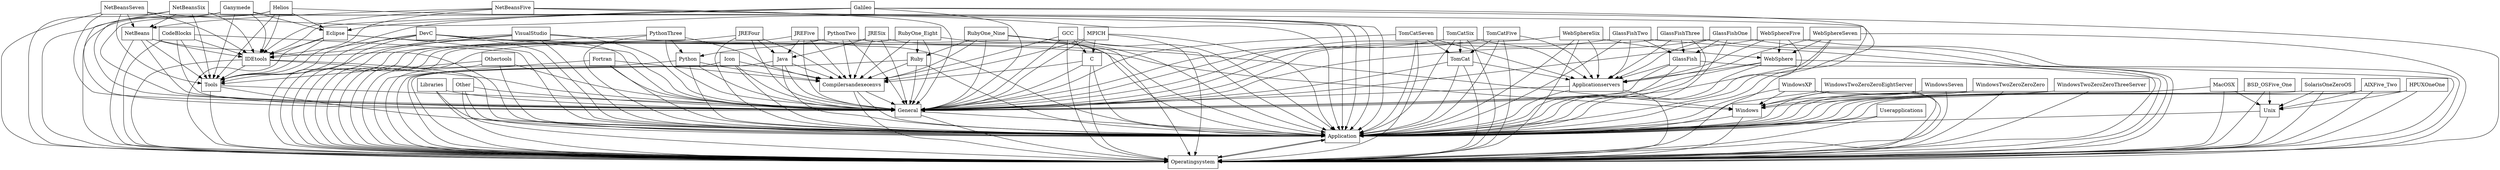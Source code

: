 digraph{
graph [rankdir=TB];
node [shape=box];
edge [arrowhead=normal];
0[label="Eclipse",]
1[label="DevC",]
2[label="BSD_OSFive_One",]
3[label="WindowsSeven",]
4[label="IDEtools",]
5[label="PythonTwo",]
6[label="Java",]
7[label="VisualStudio",]
8[label="MacOSX",]
9[label="General",]
10[label="Libraries",]
11[label="WindowsTwoZeroZeroZero",]
12[label="WebSphereFive",]
13[label="JREFour",]
14[label="WebSphere",]
15[label="GlassFishTwo",]
16[label="Ruby",]
17[label="Other",]
18[label="RubyOne_Eight",]
19[label="Helios",]
20[label="GlassFish",]
21[label="PythonThree",]
22[label="Tools",]
23[label="RubyOne_Nine",]
24[label="Ganymede",]
25[label="Application",]
26[label="NetBeansSix",]
27[label="WindowsTwoZeroZeroThreeServer",]
28[label="Operatingsystem",]
29[label="Unix",]
30[label="TomCatSeven",]
31[label="JREFive",]
32[label="C",]
33[label="WindowsXP",]
34[label="NetBeans",]
35[label="TomCatSix",]
36[label="Fortran",]
37[label="NetBeansSeven",]
38[label="Python",]
39[label="GlassFishOne",]
40[label="MPICH",]
41[label="SolarisOneZeroOS",]
42[label="Userapplications",]
43[label="AIXFive_Two",]
44[label="HPUXOneOne",]
45[label="Galileo",]
46[label="WebSphereSeven",]
47[label="Compilersandexecenvs",]
48[label="WindowsTwoZeroZeroEightServer",]
49[label="Windows",]
50[label="TomCat",]
51[label="TomCatFive",]
52[label="WebSphereSix",]
53[label="NetBeansFive",]
54[label="JRESix",]
55[label="Applicationservers",]
56[label="CodeBlocks",]
57[label="GCC",]
58[label="GlassFishThree",]
59[label="Othertools",]
60[label="Icon",]
0->4[label="",]
0->9[label="",]
0->22[label="",]
0->25[label="",]
0->28[label="",]
1->4[label="",]
1->9[label="",]
1->22[label="",]
1->25[label="",]
1->28[label="",]
1->49[label="",]
2->25[label="",]
2->28[label="",]
2->29[label="",]
3->25[label="",]
3->28[label="",]
3->49[label="",]
4->9[label="",]
4->22[label="",]
4->25[label="",]
4->28[label="",]
5->9[label="",]
5->25[label="",]
5->28[label="",]
5->38[label="",]
5->47[label="",]
6->9[label="",]
6->25[label="",]
6->28[label="",]
6->47[label="",]
7->4[label="",]
7->9[label="",]
7->22[label="",]
7->25[label="",]
7->28[label="",]
7->49[label="",]
8->25[label="",]
8->28[label="",]
8->29[label="",]
9->25[label="",]
9->28[label="",]
10->9[label="",]
10->25[label="",]
10->28[label="",]
11->25[label="",]
11->28[label="",]
11->49[label="",]
12->9[label="",]
12->14[label="",]
12->25[label="",]
12->28[label="",]
12->55[label="",]
13->6[label="",]
13->9[label="",]
13->25[label="",]
13->28[label="",]
13->47[label="",]
14->9[label="",]
14->25[label="",]
14->28[label="",]
14->55[label="",]
15->9[label="",]
15->20[label="",]
15->25[label="",]
15->28[label="",]
15->55[label="",]
16->9[label="",]
16->25[label="",]
16->28[label="",]
16->47[label="",]
17->9[label="",]
17->25[label="",]
17->28[label="",]
18->9[label="",]
18->16[label="",]
18->25[label="",]
18->28[label="",]
18->47[label="",]
19->0[label="",]
19->4[label="",]
19->9[label="",]
19->22[label="",]
19->25[label="",]
19->28[label="",]
20->9[label="",]
20->25[label="",]
20->28[label="",]
20->55[label="",]
21->9[label="",]
21->25[label="",]
21->28[label="",]
21->38[label="",]
21->47[label="",]
22->9[label="",]
22->25[label="",]
22->28[label="",]
23->9[label="",]
23->16[label="",]
23->25[label="",]
23->28[label="",]
23->47[label="",]
24->0[label="",]
24->4[label="",]
24->9[label="",]
24->22[label="",]
24->25[label="",]
24->28[label="",]
25->28[label="",]
26->4[label="",]
26->9[label="",]
26->22[label="",]
26->25[label="",]
26->28[label="",]
26->34[label="",]
27->25[label="",]
27->28[label="",]
27->49[label="",]
28->25[label="",]
29->25[label="",]
29->28[label="",]
30->9[label="",]
30->25[label="",]
30->28[label="",]
30->50[label="",]
30->55[label="",]
31->6[label="",]
31->9[label="",]
31->25[label="",]
31->28[label="",]
31->47[label="",]
32->9[label="",]
32->25[label="",]
32->28[label="",]
32->47[label="",]
33->25[label="",]
33->28[label="",]
33->49[label="",]
34->4[label="",]
34->9[label="",]
34->22[label="",]
34->25[label="",]
34->28[label="",]
35->9[label="",]
35->25[label="",]
35->28[label="",]
35->50[label="",]
35->55[label="",]
36->9[label="",]
36->25[label="",]
36->28[label="",]
36->47[label="",]
37->4[label="",]
37->9[label="",]
37->22[label="",]
37->25[label="",]
37->28[label="",]
37->34[label="",]
38->9[label="",]
38->25[label="",]
38->28[label="",]
38->47[label="",]
39->9[label="",]
39->20[label="",]
39->25[label="",]
39->28[label="",]
39->55[label="",]
40->9[label="",]
40->25[label="",]
40->28[label="",]
40->32[label="",]
40->47[label="",]
41->25[label="",]
41->28[label="",]
41->29[label="",]
42->25[label="",]
42->28[label="",]
43->25[label="",]
43->28[label="",]
43->29[label="",]
44->25[label="",]
44->28[label="",]
44->29[label="",]
45->0[label="",]
45->4[label="",]
45->9[label="",]
45->22[label="",]
45->25[label="",]
45->28[label="",]
46->9[label="",]
46->14[label="",]
46->25[label="",]
46->28[label="",]
46->55[label="",]
47->9[label="",]
47->25[label="",]
47->28[label="",]
48->25[label="",]
48->28[label="",]
48->49[label="",]
49->25[label="",]
49->28[label="",]
50->9[label="",]
50->25[label="",]
50->28[label="",]
50->55[label="",]
51->9[label="",]
51->25[label="",]
51->28[label="",]
51->50[label="",]
51->55[label="",]
52->9[label="",]
52->14[label="",]
52->25[label="",]
52->28[label="",]
52->55[label="",]
53->4[label="",]
53->9[label="",]
53->22[label="",]
53->25[label="",]
53->28[label="",]
53->34[label="",]
54->6[label="",]
54->9[label="",]
54->25[label="",]
54->28[label="",]
54->47[label="",]
55->9[label="",]
55->25[label="",]
55->28[label="",]
56->4[label="",]
56->9[label="",]
56->22[label="",]
56->25[label="",]
56->28[label="",]
57->9[label="",]
57->25[label="",]
57->28[label="",]
57->32[label="",]
57->47[label="",]
58->9[label="",]
58->20[label="",]
58->25[label="",]
58->28[label="",]
58->55[label="",]
59->9[label="",]
59->22[label="",]
59->25[label="",]
59->28[label="",]
60->9[label="",]
60->25[label="",]
60->28[label="",]
60->47[label="",]
}
